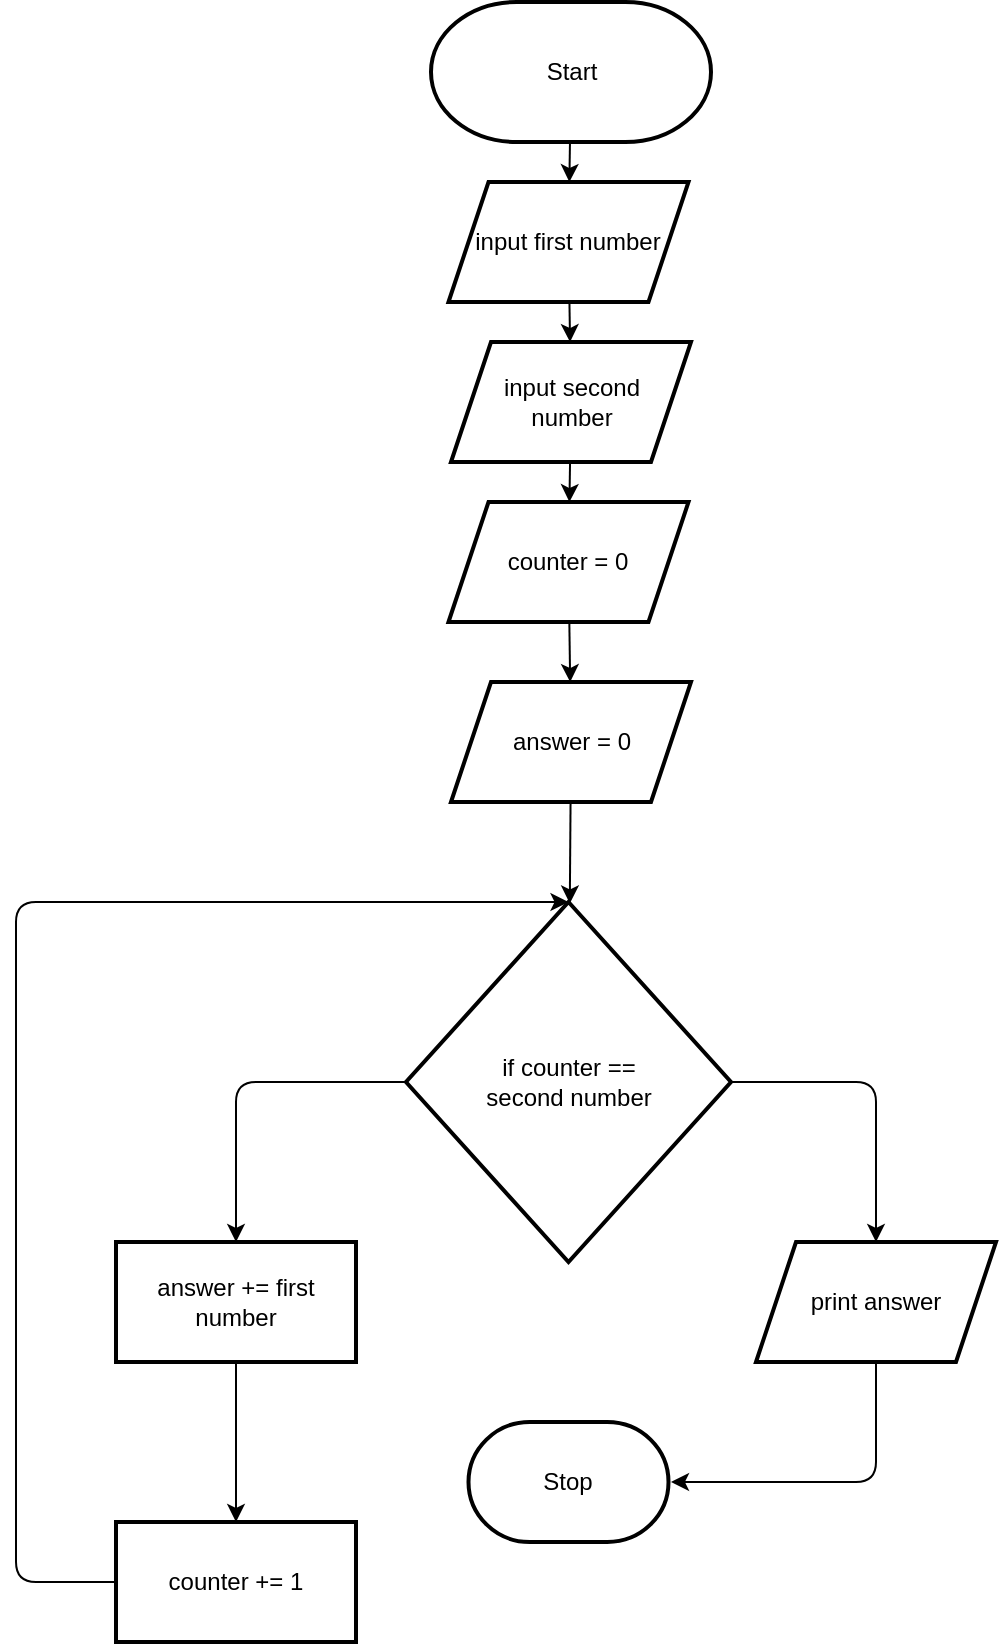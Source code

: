 <mxfile>
    <diagram id="GInHtZuMB5CcCfA9ihm7" name="Page-1">
        <mxGraphModel dx="690" dy="526" grid="1" gridSize="10" guides="1" tooltips="1" connect="1" arrows="1" fold="1" page="1" pageScale="1" pageWidth="850" pageHeight="1100" math="0" shadow="0">
            <root>
                <mxCell id="0"/>
                <mxCell id="1" parent="0"/>
                <mxCell id="35" value="" style="edgeStyle=none;html=1;" edge="1" parent="1" source="2" target="34">
                    <mxGeometry relative="1" as="geometry"/>
                </mxCell>
                <mxCell id="2" value="Start" style="strokeWidth=2;html=1;shape=mxgraph.flowchart.terminator;whiteSpace=wrap;" parent="1" vertex="1">
                    <mxGeometry x="247.5" y="210" width="140" height="70" as="geometry"/>
                </mxCell>
                <mxCell id="6" value="Stop" style="strokeWidth=2;html=1;shape=mxgraph.flowchart.terminator;whiteSpace=wrap;" parent="1" vertex="1">
                    <mxGeometry x="266.25" y="920" width="100" height="60" as="geometry"/>
                </mxCell>
                <mxCell id="46" value="" style="edgeStyle=none;html=1;" edge="1" parent="1" source="12" target="45">
                    <mxGeometry relative="1" as="geometry">
                        <Array as="points">
                            <mxPoint x="150" y="750"/>
                        </Array>
                    </mxGeometry>
                </mxCell>
                <mxCell id="50" value="" style="edgeStyle=none;html=1;entryX=0.5;entryY=0;entryDx=0;entryDy=0;" edge="1" parent="1" source="12" target="47">
                    <mxGeometry relative="1" as="geometry">
                        <mxPoint x="530" y="830" as="targetPoint"/>
                        <Array as="points">
                            <mxPoint x="470" y="750"/>
                        </Array>
                    </mxGeometry>
                </mxCell>
                <mxCell id="12" value="if counter == &lt;br&gt;second number" style="rhombus;whiteSpace=wrap;html=1;strokeWidth=2;" parent="1" vertex="1">
                    <mxGeometry x="235" y="660" width="162.5" height="180" as="geometry"/>
                </mxCell>
                <mxCell id="37" value="" style="edgeStyle=none;html=1;" edge="1" parent="1" source="34" target="36">
                    <mxGeometry relative="1" as="geometry"/>
                </mxCell>
                <mxCell id="34" value="input first number" style="shape=parallelogram;perimeter=parallelogramPerimeter;whiteSpace=wrap;html=1;fixedSize=1;strokeWidth=2;" vertex="1" parent="1">
                    <mxGeometry x="256.25" y="300" width="120" height="60" as="geometry"/>
                </mxCell>
                <mxCell id="39" value="" style="edgeStyle=none;html=1;" edge="1" parent="1" source="36" target="38">
                    <mxGeometry relative="1" as="geometry"/>
                </mxCell>
                <mxCell id="36" value="input second&lt;br&gt;number" style="shape=parallelogram;perimeter=parallelogramPerimeter;whiteSpace=wrap;html=1;fixedSize=1;strokeWidth=2;" vertex="1" parent="1">
                    <mxGeometry x="257.5" y="380" width="120" height="60" as="geometry"/>
                </mxCell>
                <mxCell id="43" value="" style="edgeStyle=none;html=1;" edge="1" parent="1" source="38" target="42">
                    <mxGeometry relative="1" as="geometry"/>
                </mxCell>
                <mxCell id="38" value="counter = 0" style="shape=parallelogram;perimeter=parallelogramPerimeter;whiteSpace=wrap;html=1;fixedSize=1;strokeWidth=2;" vertex="1" parent="1">
                    <mxGeometry x="256.25" y="460" width="120" height="60" as="geometry"/>
                </mxCell>
                <mxCell id="44" value="" style="edgeStyle=none;html=1;" edge="1" parent="1" source="42" target="12">
                    <mxGeometry relative="1" as="geometry"/>
                </mxCell>
                <mxCell id="42" value="answer = 0" style="shape=parallelogram;perimeter=parallelogramPerimeter;whiteSpace=wrap;html=1;fixedSize=1;strokeWidth=2;" vertex="1" parent="1">
                    <mxGeometry x="257.5" y="550" width="120" height="60" as="geometry"/>
                </mxCell>
                <mxCell id="54" value="" style="edgeStyle=none;html=1;entryX=0.5;entryY=0;entryDx=0;entryDy=0;exitX=0;exitY=0.5;exitDx=0;exitDy=0;" edge="1" parent="1" source="55" target="12">
                    <mxGeometry relative="1" as="geometry">
                        <mxPoint x="230" y="660" as="targetPoint"/>
                        <Array as="points">
                            <mxPoint x="40" y="1000"/>
                            <mxPoint x="40" y="660"/>
                        </Array>
                    </mxGeometry>
                </mxCell>
                <mxCell id="56" value="" style="edgeStyle=none;html=1;" edge="1" parent="1" source="45" target="55">
                    <mxGeometry relative="1" as="geometry"/>
                </mxCell>
                <mxCell id="45" value="answer += first number" style="whiteSpace=wrap;html=1;strokeWidth=2;" vertex="1" parent="1">
                    <mxGeometry x="90" y="830" width="120" height="60" as="geometry"/>
                </mxCell>
                <mxCell id="52" value="" style="edgeStyle=none;html=1;" edge="1" parent="1" source="47">
                    <mxGeometry relative="1" as="geometry">
                        <mxPoint x="367.5" y="950" as="targetPoint"/>
                        <Array as="points">
                            <mxPoint x="470" y="950"/>
                        </Array>
                    </mxGeometry>
                </mxCell>
                <mxCell id="47" value="print answer" style="shape=parallelogram;perimeter=parallelogramPerimeter;whiteSpace=wrap;html=1;fixedSize=1;strokeWidth=2;" vertex="1" parent="1">
                    <mxGeometry x="410" y="830" width="120" height="60" as="geometry"/>
                </mxCell>
                <mxCell id="55" value="counter += 1" style="whiteSpace=wrap;html=1;strokeWidth=2;" vertex="1" parent="1">
                    <mxGeometry x="90" y="970" width="120" height="60" as="geometry"/>
                </mxCell>
            </root>
        </mxGraphModel>
    </diagram>
</mxfile>